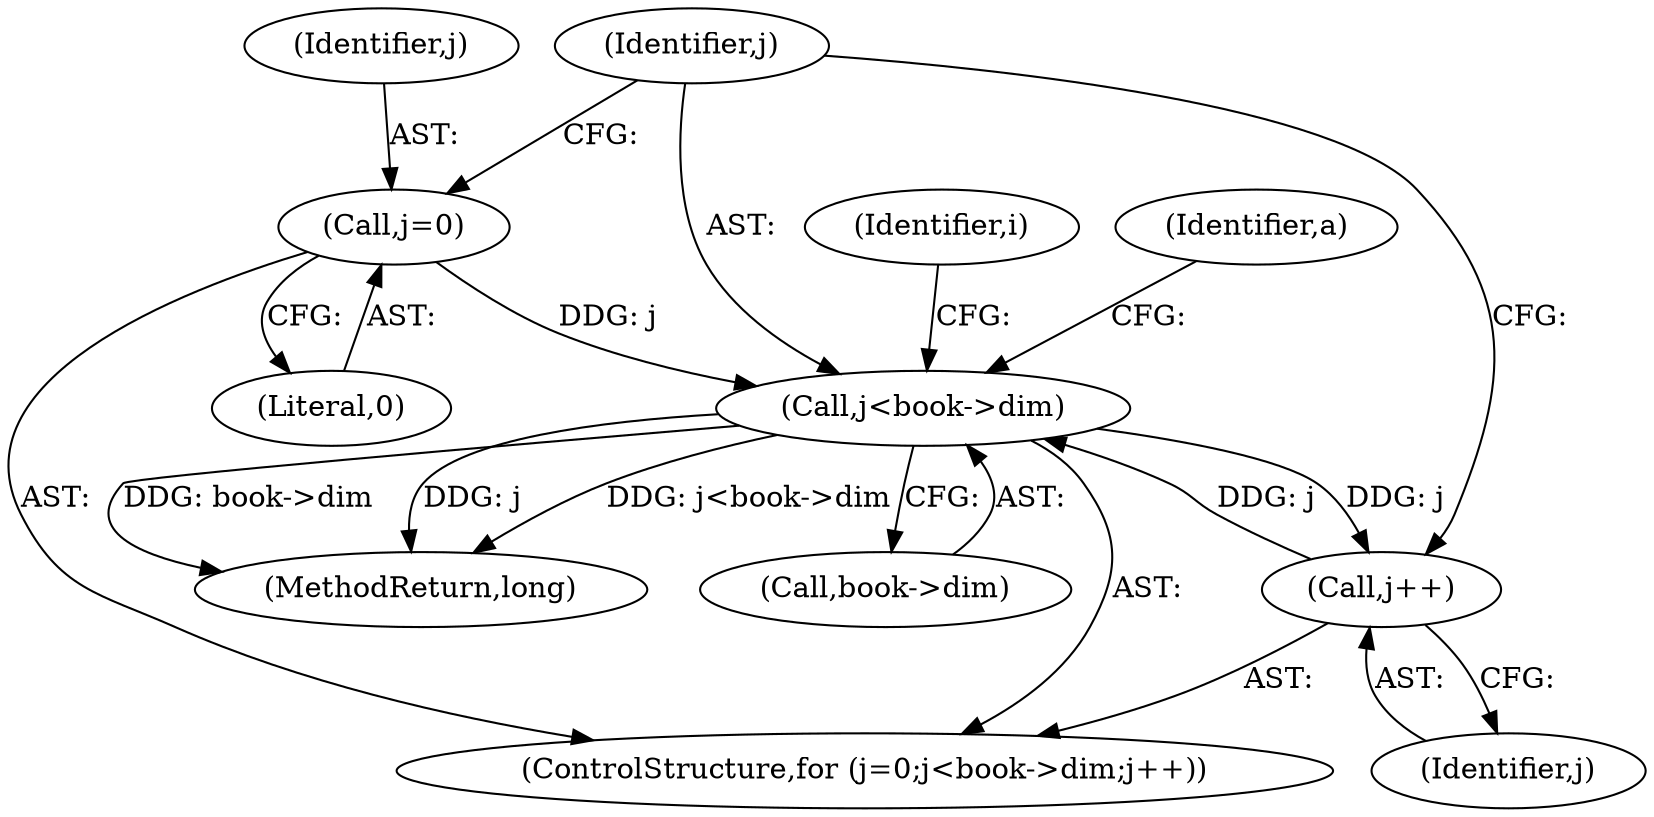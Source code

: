 digraph "1_Android_eeb4e45d5683f88488c083ecf142dc89bc3f0b47_7@pointer" {
"1000158" [label="(Call,j<book->dim)"];
"1000163" [label="(Call,j++)"];
"1000158" [label="(Call,j<book->dim)"];
"1000155" [label="(Call,j=0)"];
"1000140" [label="(Identifier,i)"];
"1000154" [label="(ControlStructure,for (j=0;j<book->dim;j++))"];
"1000155" [label="(Call,j=0)"];
"1000158" [label="(Call,j<book->dim)"];
"1000157" [label="(Literal,0)"];
"1000156" [label="(Identifier,j)"];
"1000188" [label="(MethodReturn,long)"];
"1000163" [label="(Call,j++)"];
"1000169" [label="(Identifier,a)"];
"1000160" [label="(Call,book->dim)"];
"1000164" [label="(Identifier,j)"];
"1000159" [label="(Identifier,j)"];
"1000158" -> "1000154"  [label="AST: "];
"1000158" -> "1000160"  [label="CFG: "];
"1000159" -> "1000158"  [label="AST: "];
"1000160" -> "1000158"  [label="AST: "];
"1000140" -> "1000158"  [label="CFG: "];
"1000169" -> "1000158"  [label="CFG: "];
"1000158" -> "1000188"  [label="DDG: book->dim"];
"1000158" -> "1000188"  [label="DDG: j"];
"1000158" -> "1000188"  [label="DDG: j<book->dim"];
"1000163" -> "1000158"  [label="DDG: j"];
"1000155" -> "1000158"  [label="DDG: j"];
"1000158" -> "1000163"  [label="DDG: j"];
"1000163" -> "1000154"  [label="AST: "];
"1000163" -> "1000164"  [label="CFG: "];
"1000164" -> "1000163"  [label="AST: "];
"1000159" -> "1000163"  [label="CFG: "];
"1000155" -> "1000154"  [label="AST: "];
"1000155" -> "1000157"  [label="CFG: "];
"1000156" -> "1000155"  [label="AST: "];
"1000157" -> "1000155"  [label="AST: "];
"1000159" -> "1000155"  [label="CFG: "];
}

